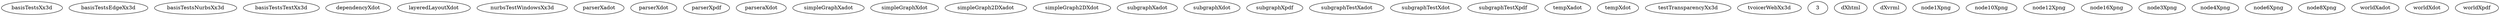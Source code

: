 digraph G {
basisTestsXx3d;
basisTestsEdgeXx3d;
basisTestsNurbsXx3d;
basisTestsTextXx3d;
dependencyXdot;
layeredLayoutXdot;
nurbsTestWindowsXx3d;
parserXadot;
parserXdot;
parserXpdf;
parseraXdot;
simpleGraphXadot;
simpleGraphXdot;
simpleGraph2DXadot;
simpleGraph2DXdot;
subgraphXadot;
subgraphXdot;
subgraphXpdf;
subgraphTestXadot;
subgraphTestXdot;
subgraphTestXpdf;
tempXadot;
tempXdot;
testTransparencyXx3d;
tvoicerWebXx3d;
subgraph vrml {
3dXhtml;
3dXvrml;
node1Xpng;
node10Xpng;
node12Xpng;
node16Xpng;
node3Xpng;
node4Xpng;
node6Xpng;
node8Xpng;
}
worldXadot;
worldXdot;
worldXpdf;
}
